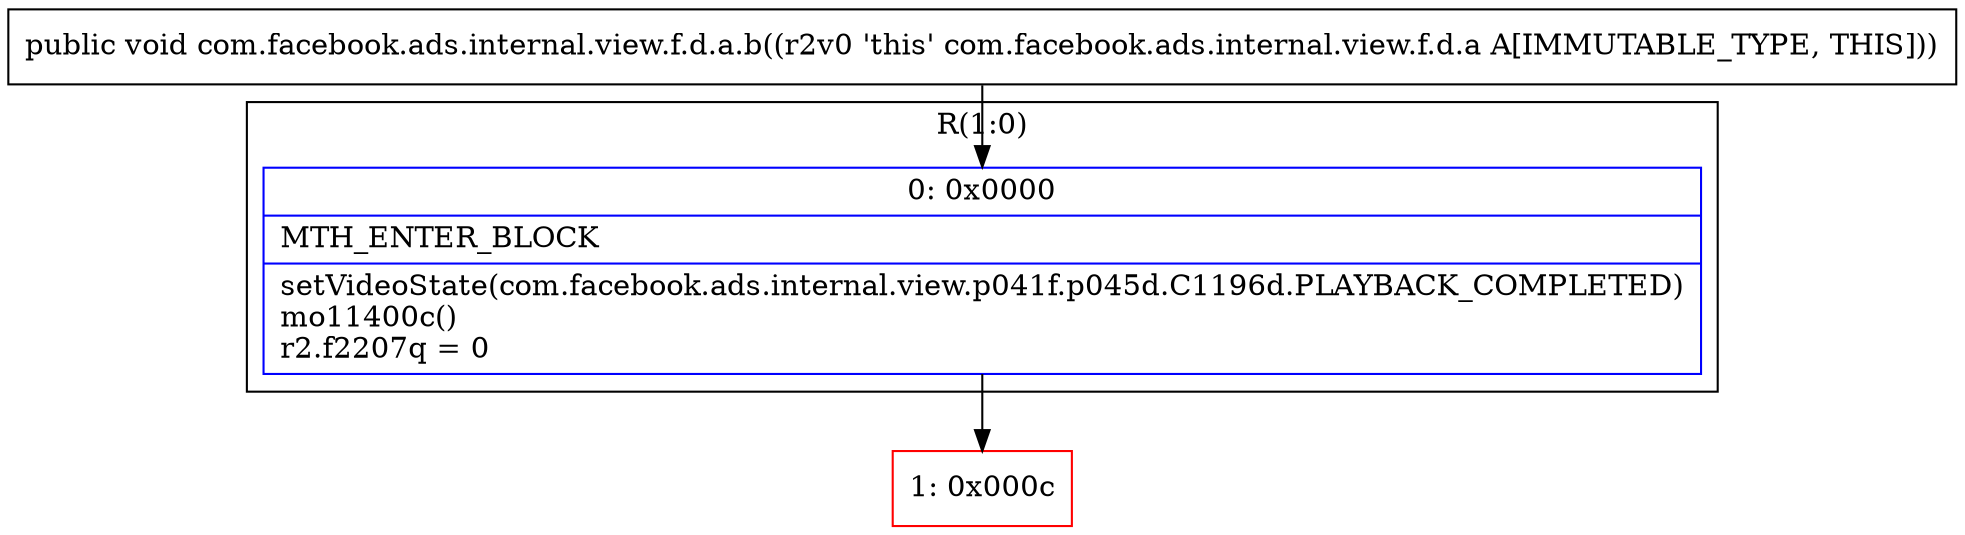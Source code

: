 digraph "CFG forcom.facebook.ads.internal.view.f.d.a.b()V" {
subgraph cluster_Region_117790095 {
label = "R(1:0)";
node [shape=record,color=blue];
Node_0 [shape=record,label="{0\:\ 0x0000|MTH_ENTER_BLOCK\l|setVideoState(com.facebook.ads.internal.view.p041f.p045d.C1196d.PLAYBACK_COMPLETED)\lmo11400c()\lr2.f2207q = 0\l}"];
}
Node_1 [shape=record,color=red,label="{1\:\ 0x000c}"];
MethodNode[shape=record,label="{public void com.facebook.ads.internal.view.f.d.a.b((r2v0 'this' com.facebook.ads.internal.view.f.d.a A[IMMUTABLE_TYPE, THIS])) }"];
MethodNode -> Node_0;
Node_0 -> Node_1;
}

